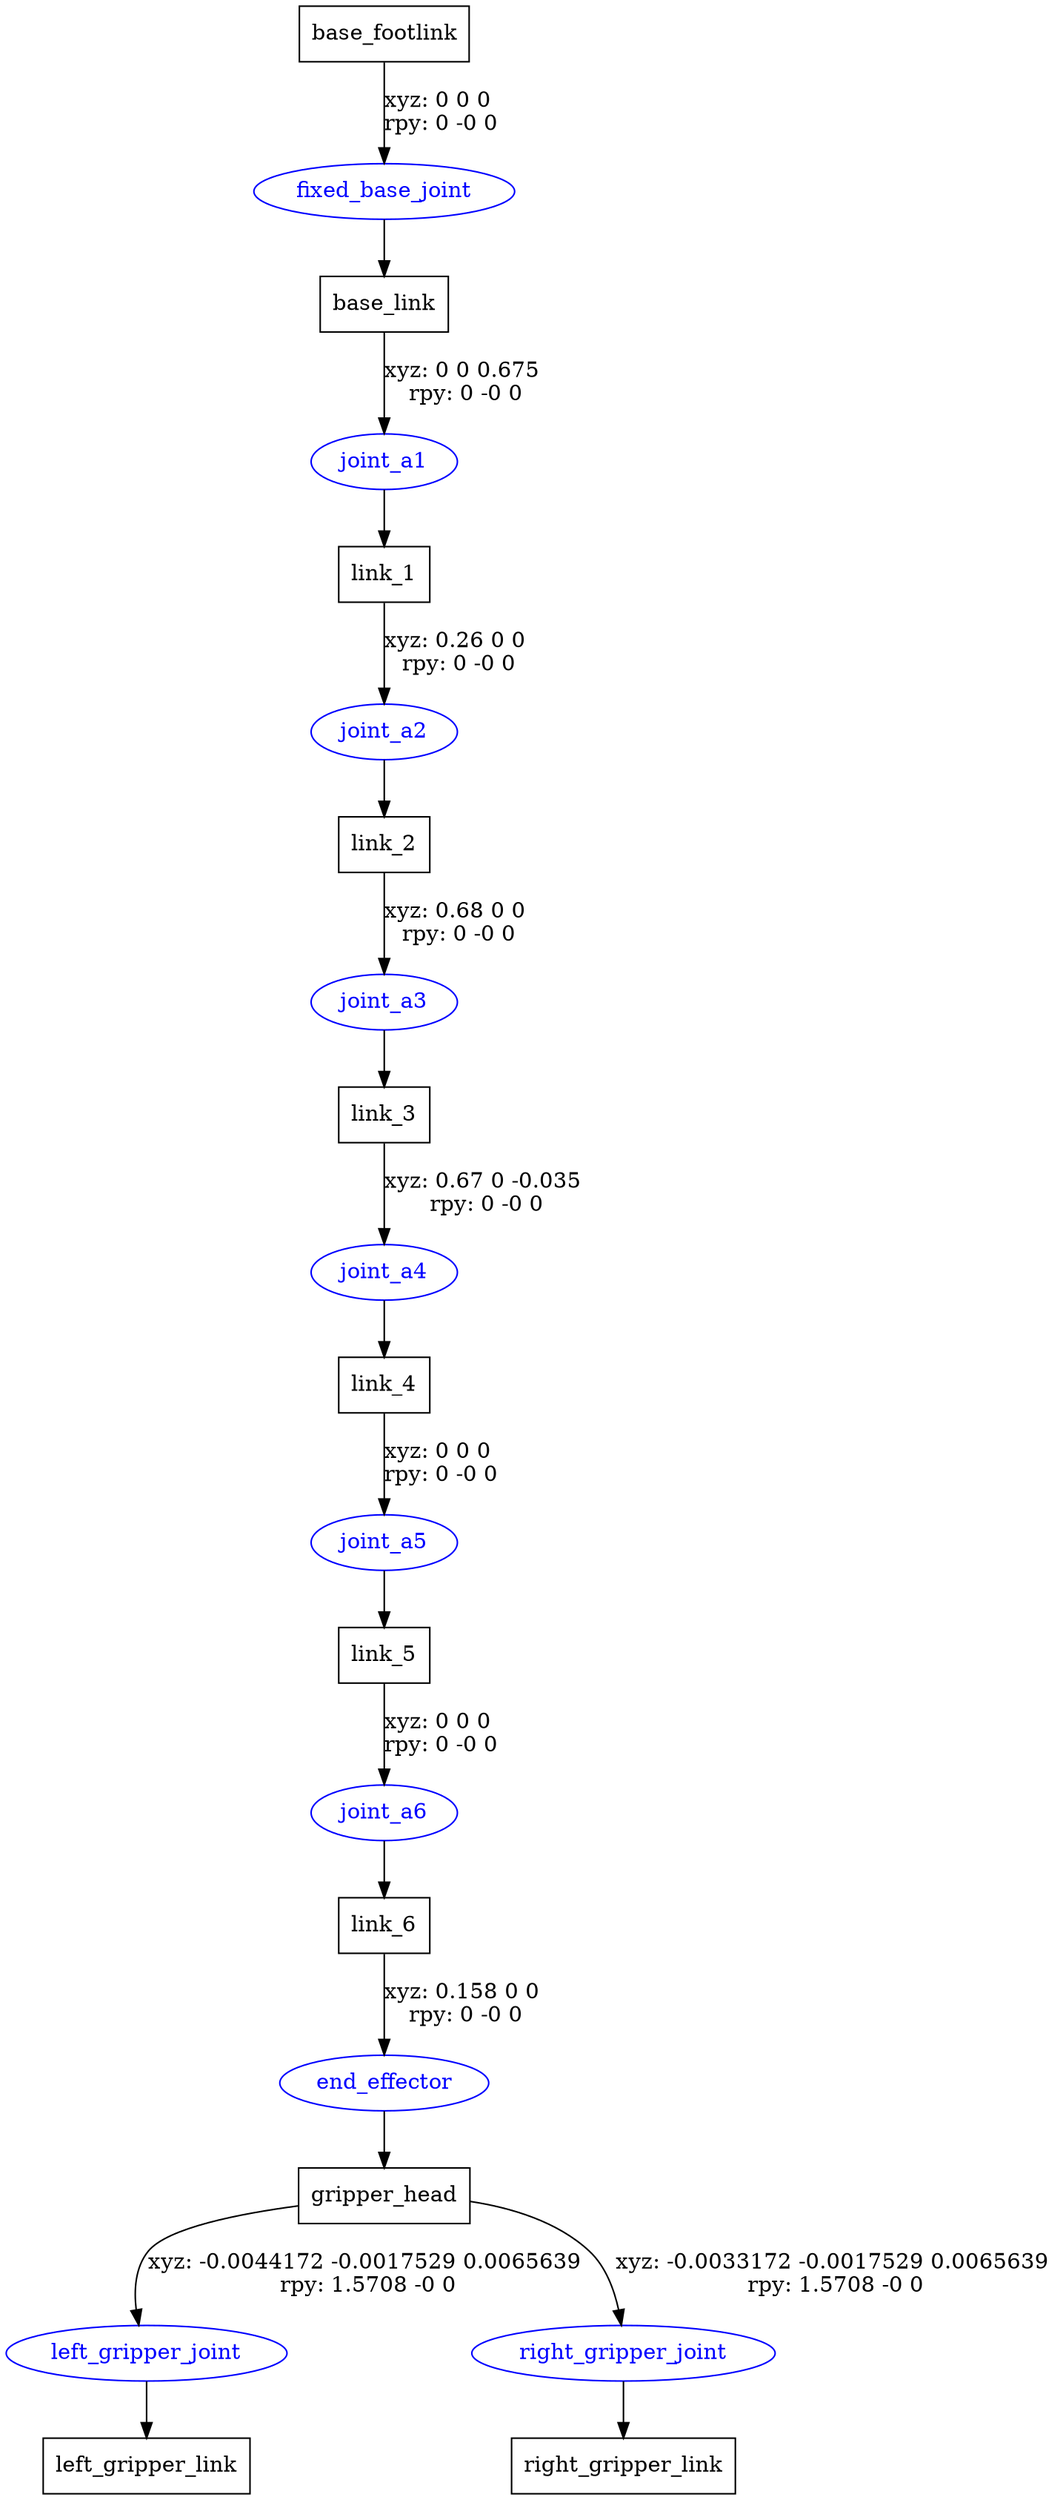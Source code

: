 digraph G {
node [shape=box];
"base_footlink" [label="base_footlink"];
"base_link" [label="base_link"];
"link_1" [label="link_1"];
"link_2" [label="link_2"];
"link_3" [label="link_3"];
"link_4" [label="link_4"];
"link_5" [label="link_5"];
"link_6" [label="link_6"];
"gripper_head" [label="gripper_head"];
"left_gripper_link" [label="left_gripper_link"];
"right_gripper_link" [label="right_gripper_link"];
node [shape=ellipse, color=blue, fontcolor=blue];
"base_footlink" -> "fixed_base_joint" [label="xyz: 0 0 0 \nrpy: 0 -0 0"]
"fixed_base_joint" -> "base_link"
"base_link" -> "joint_a1" [label="xyz: 0 0 0.675 \nrpy: 0 -0 0"]
"joint_a1" -> "link_1"
"link_1" -> "joint_a2" [label="xyz: 0.26 0 0 \nrpy: 0 -0 0"]
"joint_a2" -> "link_2"
"link_2" -> "joint_a3" [label="xyz: 0.68 0 0 \nrpy: 0 -0 0"]
"joint_a3" -> "link_3"
"link_3" -> "joint_a4" [label="xyz: 0.67 0 -0.035 \nrpy: 0 -0 0"]
"joint_a4" -> "link_4"
"link_4" -> "joint_a5" [label="xyz: 0 0 0 \nrpy: 0 -0 0"]
"joint_a5" -> "link_5"
"link_5" -> "joint_a6" [label="xyz: 0 0 0 \nrpy: 0 -0 0"]
"joint_a6" -> "link_6"
"link_6" -> "end_effector" [label="xyz: 0.158 0 0 \nrpy: 0 -0 0"]
"end_effector" -> "gripper_head"
"gripper_head" -> "left_gripper_joint" [label="xyz: -0.0044172 -0.0017529 0.0065639 \nrpy: 1.5708 -0 0"]
"left_gripper_joint" -> "left_gripper_link"
"gripper_head" -> "right_gripper_joint" [label="xyz: -0.0033172 -0.0017529 0.0065639 \nrpy: 1.5708 -0 0"]
"right_gripper_joint" -> "right_gripper_link"
}
